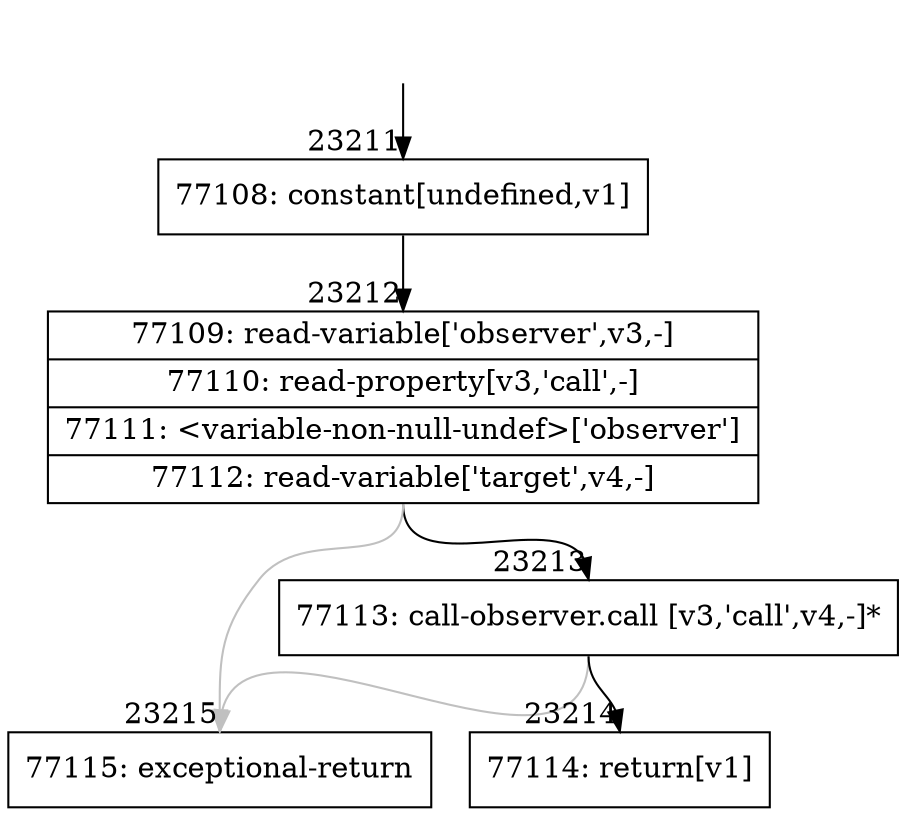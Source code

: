 digraph {
rankdir="TD"
BB_entry2025[shape=none,label=""];
BB_entry2025 -> BB23211 [tailport=s, headport=n, headlabel="    23211"]
BB23211 [shape=record label="{77108: constant[undefined,v1]}" ] 
BB23211 -> BB23212 [tailport=s, headport=n, headlabel="      23212"]
BB23212 [shape=record label="{77109: read-variable['observer',v3,-]|77110: read-property[v3,'call',-]|77111: \<variable-non-null-undef\>['observer']|77112: read-variable['target',v4,-]}" ] 
BB23212 -> BB23213 [tailport=s, headport=n, headlabel="      23213"]
BB23212 -> BB23215 [tailport=s, headport=n, color=gray, headlabel="      23215"]
BB23213 [shape=record label="{77113: call-observer.call [v3,'call',v4,-]*}" ] 
BB23213 -> BB23214 [tailport=s, headport=n, headlabel="      23214"]
BB23213 -> BB23215 [tailport=s, headport=n, color=gray]
BB23214 [shape=record label="{77114: return[v1]}" ] 
BB23215 [shape=record label="{77115: exceptional-return}" ] 
//#$~ 43291
}
